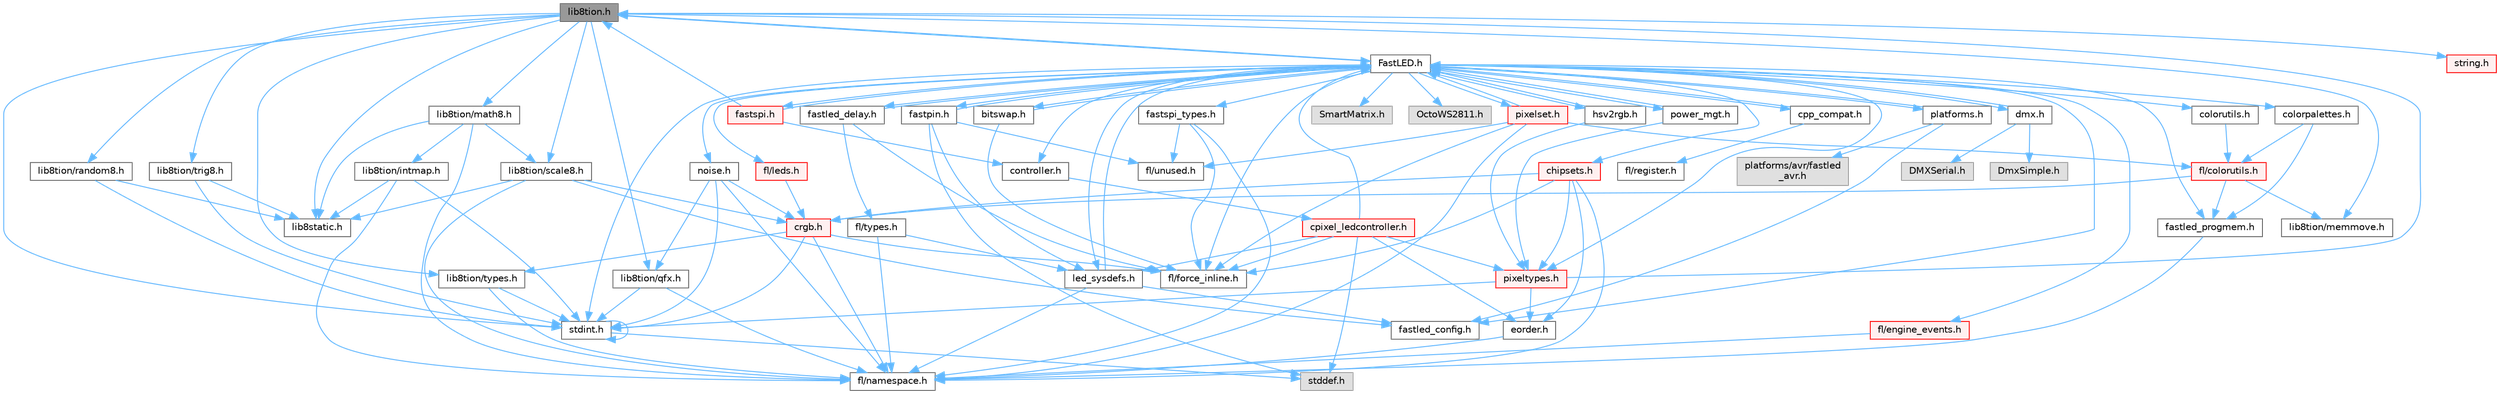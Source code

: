 digraph "lib8tion.h"
{
 // INTERACTIVE_SVG=YES
 // LATEX_PDF_SIZE
  bgcolor="transparent";
  edge [fontname=Helvetica,fontsize=10,labelfontname=Helvetica,labelfontsize=10];
  node [fontname=Helvetica,fontsize=10,shape=box,height=0.2,width=0.4];
  Node1 [id="Node000001",label="lib8tion.h",height=0.2,width=0.4,color="gray40", fillcolor="grey60", style="filled", fontcolor="black",tooltip="Fast, efficient 8-bit math functions specifically designed for high-performance LED programming."];
  Node1 -> Node2 [id="edge1_Node000001_Node000002",color="steelblue1",style="solid",tooltip=" "];
  Node2 [id="Node000002",label="FastLED.h",height=0.2,width=0.4,color="grey40", fillcolor="white", style="filled",URL="$db/d97/_fast_l_e_d_8h.html",tooltip="central include file for FastLED, defines the CFastLED class/object"];
  Node2 -> Node3 [id="edge2_Node000002_Node000003",color="steelblue1",style="solid",tooltip=" "];
  Node3 [id="Node000003",label="stdint.h",height=0.2,width=0.4,color="grey40", fillcolor="white", style="filled",URL="$df/dd8/stdint_8h.html",tooltip=" "];
  Node3 -> Node4 [id="edge3_Node000003_Node000004",color="steelblue1",style="solid",tooltip=" "];
  Node4 [id="Node000004",label="stddef.h",height=0.2,width=0.4,color="grey60", fillcolor="#E0E0E0", style="filled",tooltip=" "];
  Node3 -> Node3 [id="edge4_Node000003_Node000003",color="steelblue1",style="solid",tooltip=" "];
  Node2 -> Node5 [id="edge5_Node000002_Node000005",color="steelblue1",style="solid",tooltip=" "];
  Node5 [id="Node000005",label="SmartMatrix.h",height=0.2,width=0.4,color="grey60", fillcolor="#E0E0E0", style="filled",tooltip=" "];
  Node2 -> Node6 [id="edge6_Node000002_Node000006",color="steelblue1",style="solid",tooltip=" "];
  Node6 [id="Node000006",label="OctoWS2811.h",height=0.2,width=0.4,color="grey60", fillcolor="#E0E0E0", style="filled",tooltip=" "];
  Node2 -> Node7 [id="edge7_Node000002_Node000007",color="steelblue1",style="solid",tooltip=" "];
  Node7 [id="Node000007",label="fl/force_inline.h",height=0.2,width=0.4,color="grey40", fillcolor="white", style="filled",URL="$d4/d64/force__inline_8h.html",tooltip=" "];
  Node2 -> Node8 [id="edge8_Node000002_Node000008",color="steelblue1",style="solid",tooltip=" "];
  Node8 [id="Node000008",label="cpp_compat.h",height=0.2,width=0.4,color="grey40", fillcolor="white", style="filled",URL="$d9/d13/cpp__compat_8h.html",tooltip="Compatibility functions based on C++ version."];
  Node8 -> Node2 [id="edge9_Node000008_Node000002",color="steelblue1",style="solid",tooltip=" "];
  Node8 -> Node9 [id="edge10_Node000008_Node000009",color="steelblue1",style="solid",tooltip=" "];
  Node9 [id="Node000009",label="fl/register.h",height=0.2,width=0.4,color="grey40", fillcolor="white", style="filled",URL="$df/d80/register_8h.html",tooltip=" "];
  Node2 -> Node10 [id="edge11_Node000002_Node000010",color="steelblue1",style="solid",tooltip=" "];
  Node10 [id="Node000010",label="fastled_config.h",height=0.2,width=0.4,color="grey40", fillcolor="white", style="filled",URL="$d5/d11/fastled__config_8h.html",tooltip="Contains definitions that can be used to configure FastLED at compile time."];
  Node2 -> Node11 [id="edge12_Node000002_Node000011",color="steelblue1",style="solid",tooltip=" "];
  Node11 [id="Node000011",label="led_sysdefs.h",height=0.2,width=0.4,color="grey40", fillcolor="white", style="filled",URL="$d9/d3e/led__sysdefs_8h.html",tooltip="Determines which platform system definitions to include."];
  Node11 -> Node2 [id="edge13_Node000011_Node000002",color="steelblue1",style="solid",tooltip=" "];
  Node11 -> Node10 [id="edge14_Node000011_Node000010",color="steelblue1",style="solid",tooltip=" "];
  Node11 -> Node12 [id="edge15_Node000011_Node000012",color="steelblue1",style="solid",tooltip=" "];
  Node12 [id="Node000012",label="fl/namespace.h",height=0.2,width=0.4,color="grey40", fillcolor="white", style="filled",URL="$df/d2a/namespace_8h.html",tooltip="Implements the FastLED namespace macros."];
  Node2 -> Node13 [id="edge16_Node000002_Node000013",color="steelblue1",style="solid",tooltip=" "];
  Node13 [id="Node000013",label="fastled_delay.h",height=0.2,width=0.4,color="grey40", fillcolor="white", style="filled",URL="$d0/da8/fastled__delay_8h.html",tooltip="Utility functions and classes for managing delay cycles."];
  Node13 -> Node2 [id="edge17_Node000013_Node000002",color="steelblue1",style="solid",tooltip=" "];
  Node13 -> Node14 [id="edge18_Node000013_Node000014",color="steelblue1",style="solid",tooltip=" "];
  Node14 [id="Node000014",label="fl/types.h",height=0.2,width=0.4,color="grey40", fillcolor="white", style="filled",URL="$d7/da1/fl_2types_8h.html",tooltip=" "];
  Node14 -> Node12 [id="edge19_Node000014_Node000012",color="steelblue1",style="solid",tooltip=" "];
  Node14 -> Node11 [id="edge20_Node000014_Node000011",color="steelblue1",style="solid",tooltip=" "];
  Node13 -> Node7 [id="edge21_Node000013_Node000007",color="steelblue1",style="solid",tooltip=" "];
  Node2 -> Node15 [id="edge22_Node000002_Node000015",color="steelblue1",style="solid",tooltip=" "];
  Node15 [id="Node000015",label="bitswap.h",height=0.2,width=0.4,color="grey40", fillcolor="white", style="filled",URL="$de/ded/bitswap_8h.html",tooltip="Functions for doing a rotation of bits/bytes used by parallel output."];
  Node15 -> Node2 [id="edge23_Node000015_Node000002",color="steelblue1",style="solid",tooltip=" "];
  Node15 -> Node7 [id="edge24_Node000015_Node000007",color="steelblue1",style="solid",tooltip=" "];
  Node2 -> Node16 [id="edge25_Node000002_Node000016",color="steelblue1",style="solid",tooltip=" "];
  Node16 [id="Node000016",label="controller.h",height=0.2,width=0.4,color="grey40", fillcolor="white", style="filled",URL="$d2/dd9/controller_8h.html",tooltip="deprecated: base definitions used by led controllers for writing out led data"];
  Node16 -> Node17 [id="edge26_Node000016_Node000017",color="steelblue1",style="solid",tooltip=" "];
  Node17 [id="Node000017",label="cpixel_ledcontroller.h",height=0.2,width=0.4,color="red", fillcolor="#FFF0F0", style="filled",URL="$d9/d57/cpixel__ledcontroller_8h.html",tooltip="defines the templated version of the CLEDController class"];
  Node17 -> Node4 [id="edge27_Node000017_Node000004",color="steelblue1",style="solid",tooltip=" "];
  Node17 -> Node2 [id="edge28_Node000017_Node000002",color="steelblue1",style="solid",tooltip=" "];
  Node17 -> Node11 [id="edge29_Node000017_Node000011",color="steelblue1",style="solid",tooltip=" "];
  Node17 -> Node18 [id="edge30_Node000017_Node000018",color="steelblue1",style="solid",tooltip=" "];
  Node18 [id="Node000018",label="pixeltypes.h",height=0.2,width=0.4,color="red", fillcolor="#FFF0F0", style="filled",URL="$d2/dba/pixeltypes_8h.html",tooltip="Includes defintions for RGB and HSV pixels."];
  Node18 -> Node3 [id="edge31_Node000018_Node000003",color="steelblue1",style="solid",tooltip=" "];
  Node18 -> Node1 [id="edge32_Node000018_Node000001",color="steelblue1",style="solid",tooltip=" "];
  Node18 -> Node20 [id="edge33_Node000018_Node000020",color="steelblue1",style="solid",tooltip=" "];
  Node20 [id="Node000020",label="eorder.h",height=0.2,width=0.4,color="grey40", fillcolor="white", style="filled",URL="$db/d07/eorder_8h.html",tooltip="Defines color channel ordering enumerations."];
  Node20 -> Node12 [id="edge34_Node000020_Node000012",color="steelblue1",style="solid",tooltip=" "];
  Node17 -> Node20 [id="edge35_Node000017_Node000020",color="steelblue1",style="solid",tooltip=" "];
  Node17 -> Node7 [id="edge36_Node000017_Node000007",color="steelblue1",style="solid",tooltip=" "];
  Node2 -> Node62 [id="edge37_Node000002_Node000062",color="steelblue1",style="solid",tooltip=" "];
  Node62 [id="Node000062",label="fastpin.h",height=0.2,width=0.4,color="grey40", fillcolor="white", style="filled",URL="$db/d65/fastpin_8h.html",tooltip="Class base definitions for defining fast pin access."];
  Node62 -> Node2 [id="edge38_Node000062_Node000002",color="steelblue1",style="solid",tooltip=" "];
  Node62 -> Node11 [id="edge39_Node000062_Node000011",color="steelblue1",style="solid",tooltip=" "];
  Node62 -> Node4 [id="edge40_Node000062_Node000004",color="steelblue1",style="solid",tooltip=" "];
  Node62 -> Node49 [id="edge41_Node000062_Node000049",color="steelblue1",style="solid",tooltip=" "];
  Node49 [id="Node000049",label="fl/unused.h",height=0.2,width=0.4,color="grey40", fillcolor="white", style="filled",URL="$d8/d4b/unused_8h.html",tooltip=" "];
  Node2 -> Node63 [id="edge42_Node000002_Node000063",color="steelblue1",style="solid",tooltip=" "];
  Node63 [id="Node000063",label="fastspi_types.h",height=0.2,width=0.4,color="grey40", fillcolor="white", style="filled",URL="$d2/ddb/fastspi__types_8h.html",tooltip="Data types and constants used by SPI interfaces."];
  Node63 -> Node7 [id="edge43_Node000063_Node000007",color="steelblue1",style="solid",tooltip=" "];
  Node63 -> Node12 [id="edge44_Node000063_Node000012",color="steelblue1",style="solid",tooltip=" "];
  Node63 -> Node49 [id="edge45_Node000063_Node000049",color="steelblue1",style="solid",tooltip=" "];
  Node2 -> Node64 [id="edge46_Node000002_Node000064",color="steelblue1",style="solid",tooltip=" "];
  Node64 [id="Node000064",label="dmx.h",height=0.2,width=0.4,color="grey40", fillcolor="white", style="filled",URL="$d3/de1/dmx_8h.html",tooltip="Defines the DMX512-based LED controllers."];
  Node64 -> Node2 [id="edge47_Node000064_Node000002",color="steelblue1",style="solid",tooltip=" "];
  Node64 -> Node65 [id="edge48_Node000064_Node000065",color="steelblue1",style="solid",tooltip=" "];
  Node65 [id="Node000065",label="DmxSimple.h",height=0.2,width=0.4,color="grey60", fillcolor="#E0E0E0", style="filled",tooltip=" "];
  Node64 -> Node66 [id="edge49_Node000064_Node000066",color="steelblue1",style="solid",tooltip=" "];
  Node66 [id="Node000066",label="DMXSerial.h",height=0.2,width=0.4,color="grey60", fillcolor="#E0E0E0", style="filled",tooltip=" "];
  Node2 -> Node67 [id="edge50_Node000002_Node000067",color="steelblue1",style="solid",tooltip=" "];
  Node67 [id="Node000067",label="platforms.h",height=0.2,width=0.4,color="grey40", fillcolor="white", style="filled",URL="$da/dc9/platforms_8h.html",tooltip="Determines which platforms headers to include."];
  Node67 -> Node2 [id="edge51_Node000067_Node000002",color="steelblue1",style="solid",tooltip=" "];
  Node67 -> Node10 [id="edge52_Node000067_Node000010",color="steelblue1",style="solid",tooltip=" "];
  Node67 -> Node68 [id="edge53_Node000067_Node000068",color="steelblue1",style="solid",tooltip=" "];
  Node68 [id="Node000068",label="platforms/avr/fastled\l_avr.h",height=0.2,width=0.4,color="grey60", fillcolor="#E0E0E0", style="filled",tooltip=" "];
  Node2 -> Node69 [id="edge54_Node000002_Node000069",color="steelblue1",style="solid",tooltip=" "];
  Node69 [id="Node000069",label="fastled_progmem.h",height=0.2,width=0.4,color="grey40", fillcolor="white", style="filled",URL="$df/dab/fastled__progmem_8h.html",tooltip="Wrapper definitions to allow seamless use of PROGMEM in environments that have it."];
  Node69 -> Node12 [id="edge55_Node000069_Node000012",color="steelblue1",style="solid",tooltip=" "];
  Node2 -> Node1 [id="edge56_Node000002_Node000001",color="steelblue1",style="solid",tooltip=" "];
  Node2 -> Node18 [id="edge57_Node000002_Node000018",color="steelblue1",style="solid",tooltip=" "];
  Node2 -> Node70 [id="edge58_Node000002_Node000070",color="steelblue1",style="solid",tooltip=" "];
  Node70 [id="Node000070",label="hsv2rgb.h",height=0.2,width=0.4,color="grey40", fillcolor="white", style="filled",URL="$de/d9a/hsv2rgb_8h.html",tooltip="Functions to convert from the HSV colorspace to the RGB colorspace."];
  Node70 -> Node2 [id="edge59_Node000070_Node000002",color="steelblue1",style="solid",tooltip=" "];
  Node70 -> Node18 [id="edge60_Node000070_Node000018",color="steelblue1",style="solid",tooltip=" "];
  Node2 -> Node71 [id="edge61_Node000002_Node000071",color="steelblue1",style="solid",tooltip=" "];
  Node71 [id="Node000071",label="colorutils.h",height=0.2,width=0.4,color="grey40", fillcolor="white", style="filled",URL="$d1/dfb/colorutils_8h.html",tooltip=" "];
  Node71 -> Node72 [id="edge62_Node000071_Node000072",color="steelblue1",style="solid",tooltip=" "];
  Node72 [id="Node000072",label="fl/colorutils.h",height=0.2,width=0.4,color="red", fillcolor="#FFF0F0", style="filled",URL="$d7/df9/fl_2colorutils_8h.html",tooltip="Utility functions for color fill, palettes, blending, and more."];
  Node72 -> Node23 [id="edge63_Node000072_Node000023",color="steelblue1",style="solid",tooltip=" "];
  Node23 [id="Node000023",label="crgb.h",height=0.2,width=0.4,color="red", fillcolor="#FFF0F0", style="filled",URL="$db/dd1/crgb_8h.html",tooltip="Defines the red, green, and blue (RGB) pixel struct."];
  Node23 -> Node3 [id="edge64_Node000023_Node000003",color="steelblue1",style="solid",tooltip=" "];
  Node23 -> Node12 [id="edge65_Node000023_Node000012",color="steelblue1",style="solid",tooltip=" "];
  Node23 -> Node24 [id="edge66_Node000023_Node000024",color="steelblue1",style="solid",tooltip=" "];
  Node24 [id="Node000024",label="lib8tion/types.h",height=0.2,width=0.4,color="grey40", fillcolor="white", style="filled",URL="$d9/ddf/lib8tion_2types_8h.html",tooltip="Defines fractional types used for lib8tion functions."];
  Node24 -> Node3 [id="edge67_Node000024_Node000003",color="steelblue1",style="solid",tooltip=" "];
  Node24 -> Node12 [id="edge68_Node000024_Node000012",color="steelblue1",style="solid",tooltip=" "];
  Node23 -> Node7 [id="edge69_Node000023_Node000007",color="steelblue1",style="solid",tooltip=" "];
  Node72 -> Node69 [id="edge70_Node000072_Node000069",color="steelblue1",style="solid",tooltip=" "];
  Node72 -> Node77 [id="edge71_Node000072_Node000077",color="steelblue1",style="solid",tooltip=" "];
  Node77 [id="Node000077",label="lib8tion/memmove.h",height=0.2,width=0.4,color="grey40", fillcolor="white", style="filled",URL="$d9/d72/memmove_8h.html",tooltip=" "];
  Node2 -> Node78 [id="edge72_Node000002_Node000078",color="steelblue1",style="solid",tooltip=" "];
  Node78 [id="Node000078",label="pixelset.h",height=0.2,width=0.4,color="red", fillcolor="#FFF0F0", style="filled",URL="$d4/d46/pixelset_8h.html",tooltip="Declares classes for managing logical groups of LEDs."];
  Node78 -> Node7 [id="edge73_Node000078_Node000007",color="steelblue1",style="solid",tooltip=" "];
  Node78 -> Node12 [id="edge74_Node000078_Node000012",color="steelblue1",style="solid",tooltip=" "];
  Node78 -> Node49 [id="edge75_Node000078_Node000049",color="steelblue1",style="solid",tooltip=" "];
  Node78 -> Node72 [id="edge76_Node000078_Node000072",color="steelblue1",style="solid",tooltip=" "];
  Node78 -> Node2 [id="edge77_Node000078_Node000002",color="steelblue1",style="solid",tooltip=" "];
  Node2 -> Node80 [id="edge78_Node000002_Node000080",color="steelblue1",style="solid",tooltip=" "];
  Node80 [id="Node000080",label="colorpalettes.h",height=0.2,width=0.4,color="grey40", fillcolor="white", style="filled",URL="$dc/dcc/colorpalettes_8h.html",tooltip="Declarations for the predefined color palettes supplied by FastLED."];
  Node80 -> Node72 [id="edge79_Node000080_Node000072",color="steelblue1",style="solid",tooltip=" "];
  Node80 -> Node69 [id="edge80_Node000080_Node000069",color="steelblue1",style="solid",tooltip=" "];
  Node2 -> Node81 [id="edge81_Node000002_Node000081",color="steelblue1",style="solid",tooltip=" "];
  Node81 [id="Node000081",label="noise.h",height=0.2,width=0.4,color="grey40", fillcolor="white", style="filled",URL="$d1/d31/noise_8h.html",tooltip="Functions to generate and fill arrays with noise."];
  Node81 -> Node3 [id="edge82_Node000081_Node000003",color="steelblue1",style="solid",tooltip=" "];
  Node81 -> Node23 [id="edge83_Node000081_Node000023",color="steelblue1",style="solid",tooltip=" "];
  Node81 -> Node12 [id="edge84_Node000081_Node000012",color="steelblue1",style="solid",tooltip=" "];
  Node81 -> Node82 [id="edge85_Node000081_Node000082",color="steelblue1",style="solid",tooltip=" "];
  Node82 [id="Node000082",label="lib8tion/qfx.h",height=0.2,width=0.4,color="grey40", fillcolor="white", style="filled",URL="$d2/d19/qfx_8h.html",tooltip=" "];
  Node82 -> Node3 [id="edge86_Node000082_Node000003",color="steelblue1",style="solid",tooltip=" "];
  Node82 -> Node12 [id="edge87_Node000082_Node000012",color="steelblue1",style="solid",tooltip=" "];
  Node2 -> Node83 [id="edge88_Node000002_Node000083",color="steelblue1",style="solid",tooltip=" "];
  Node83 [id="Node000083",label="power_mgt.h",height=0.2,width=0.4,color="grey40", fillcolor="white", style="filled",URL="$dc/d5b/power__mgt_8h.html",tooltip="Functions to limit the power used by FastLED."];
  Node83 -> Node2 [id="edge89_Node000083_Node000002",color="steelblue1",style="solid",tooltip=" "];
  Node83 -> Node18 [id="edge90_Node000083_Node000018",color="steelblue1",style="solid",tooltip=" "];
  Node2 -> Node84 [id="edge91_Node000002_Node000084",color="steelblue1",style="solid",tooltip=" "];
  Node84 [id="Node000084",label="fastspi.h",height=0.2,width=0.4,color="red", fillcolor="#FFF0F0", style="filled",URL="$d6/ddc/fastspi_8h.html",tooltip="Serial peripheral interface (SPI) definitions per platform."];
  Node84 -> Node2 [id="edge92_Node000084_Node000002",color="steelblue1",style="solid",tooltip=" "];
  Node84 -> Node16 [id="edge93_Node000084_Node000016",color="steelblue1",style="solid",tooltip=" "];
  Node84 -> Node1 [id="edge94_Node000084_Node000001",color="steelblue1",style="solid",tooltip=" "];
  Node2 -> Node86 [id="edge95_Node000002_Node000086",color="steelblue1",style="solid",tooltip=" "];
  Node86 [id="Node000086",label="chipsets.h",height=0.2,width=0.4,color="red", fillcolor="#FFF0F0", style="filled",URL="$db/d66/chipsets_8h.html",tooltip="Contains the bulk of the definitions for the various LED chipsets supported."];
  Node86 -> Node18 [id="edge96_Node000086_Node000018",color="steelblue1",style="solid",tooltip=" "];
  Node86 -> Node7 [id="edge97_Node000086_Node000007",color="steelblue1",style="solid",tooltip=" "];
  Node86 -> Node23 [id="edge98_Node000086_Node000023",color="steelblue1",style="solid",tooltip=" "];
  Node86 -> Node20 [id="edge99_Node000086_Node000020",color="steelblue1",style="solid",tooltip=" "];
  Node86 -> Node12 [id="edge100_Node000086_Node000012",color="steelblue1",style="solid",tooltip=" "];
  Node2 -> Node50 [id="edge101_Node000002_Node000050",color="steelblue1",style="solid",tooltip=" "];
  Node50 [id="Node000050",label="fl/engine_events.h",height=0.2,width=0.4,color="red", fillcolor="#FFF0F0", style="filled",URL="$db/dc0/engine__events_8h.html",tooltip=" "];
  Node50 -> Node12 [id="edge102_Node000050_Node000012",color="steelblue1",style="solid",tooltip=" "];
  Node2 -> Node87 [id="edge103_Node000002_Node000087",color="steelblue1",style="solid",tooltip=" "];
  Node87 [id="Node000087",label="fl/leds.h",height=0.2,width=0.4,color="red", fillcolor="#FFF0F0", style="filled",URL="$da/d78/leds_8h.html",tooltip=" "];
  Node87 -> Node23 [id="edge104_Node000087_Node000023",color="steelblue1",style="solid",tooltip=" "];
  Node1 -> Node24 [id="edge105_Node000001_Node000024",color="steelblue1",style="solid",tooltip=" "];
  Node1 -> Node3 [id="edge106_Node000001_Node000003",color="steelblue1",style="solid",tooltip=" "];
  Node1 -> Node42 [id="edge107_Node000001_Node000042",color="steelblue1",style="solid",tooltip=" "];
  Node42 [id="Node000042",label="lib8static.h",height=0.2,width=0.4,color="grey40", fillcolor="white", style="filled",URL="$d4/d7a/lib8static_8h.html",tooltip="Defines static inlining macros for lib8tion functions."];
  Node1 -> Node82 [id="edge108_Node000001_Node000082",color="steelblue1",style="solid",tooltip=" "];
  Node1 -> Node77 [id="edge109_Node000001_Node000077",color="steelblue1",style="solid",tooltip=" "];
  Node1 -> Node28 [id="edge110_Node000001_Node000028",color="steelblue1",style="solid",tooltip=" "];
  Node28 [id="Node000028",label="string.h",height=0.2,width=0.4,color="red", fillcolor="#FFF0F0", style="filled",URL="$da/d66/string_8h.html",tooltip=" "];
  Node1 -> Node88 [id="edge111_Node000001_Node000088",color="steelblue1",style="solid",tooltip=" "];
  Node88 [id="Node000088",label="lib8tion/math8.h",height=0.2,width=0.4,color="grey40", fillcolor="white", style="filled",URL="$d5/dd1/math8_8h.html",tooltip="Fast, efficient 8-bit math functions specifically designed for high-performance LED programming."];
  Node88 -> Node45 [id="edge112_Node000088_Node000045",color="steelblue1",style="solid",tooltip=" "];
  Node45 [id="Node000045",label="lib8tion/scale8.h",height=0.2,width=0.4,color="grey40", fillcolor="white", style="filled",URL="$db/d91/scale8_8h.html",tooltip="Fast, efficient 8-bit scaling functions specifically designed for high-performance LED programming."];
  Node45 -> Node42 [id="edge113_Node000045_Node000042",color="steelblue1",style="solid",tooltip=" "];
  Node45 -> Node23 [id="edge114_Node000045_Node000023",color="steelblue1",style="solid",tooltip=" "];
  Node45 -> Node12 [id="edge115_Node000045_Node000012",color="steelblue1",style="solid",tooltip=" "];
  Node45 -> Node10 [id="edge116_Node000045_Node000010",color="steelblue1",style="solid",tooltip=" "];
  Node88 -> Node42 [id="edge117_Node000088_Node000042",color="steelblue1",style="solid",tooltip=" "];
  Node88 -> Node41 [id="edge118_Node000088_Node000041",color="steelblue1",style="solid",tooltip=" "];
  Node41 [id="Node000041",label="lib8tion/intmap.h",height=0.2,width=0.4,color="grey40", fillcolor="white", style="filled",URL="$d8/d54/intmap_8h.html",tooltip="Defines integer mapping functions."];
  Node41 -> Node12 [id="edge119_Node000041_Node000012",color="steelblue1",style="solid",tooltip=" "];
  Node41 -> Node42 [id="edge120_Node000041_Node000042",color="steelblue1",style="solid",tooltip=" "];
  Node41 -> Node3 [id="edge121_Node000041_Node000003",color="steelblue1",style="solid",tooltip=" "];
  Node88 -> Node12 [id="edge122_Node000088_Node000012",color="steelblue1",style="solid",tooltip=" "];
  Node1 -> Node45 [id="edge123_Node000001_Node000045",color="steelblue1",style="solid",tooltip=" "];
  Node1 -> Node89 [id="edge124_Node000001_Node000089",color="steelblue1",style="solid",tooltip=" "];
  Node89 [id="Node000089",label="lib8tion/random8.h",height=0.2,width=0.4,color="grey40", fillcolor="white", style="filled",URL="$d9/dfa/random8_8h.html",tooltip="Fast, efficient random number generators specifically designed for high-performance LED programming."];
  Node89 -> Node3 [id="edge125_Node000089_Node000003",color="steelblue1",style="solid",tooltip=" "];
  Node89 -> Node42 [id="edge126_Node000089_Node000042",color="steelblue1",style="solid",tooltip=" "];
  Node1 -> Node90 [id="edge127_Node000001_Node000090",color="steelblue1",style="solid",tooltip=" "];
  Node90 [id="Node000090",label="lib8tion/trig8.h",height=0.2,width=0.4,color="grey40", fillcolor="white", style="filled",URL="$d3/db9/trig8_8h.html",tooltip="Fast, efficient 8-bit trigonometry functions specifically designed for high-performance LED programmi..."];
  Node90 -> Node3 [id="edge128_Node000090_Node000003",color="steelblue1",style="solid",tooltip=" "];
  Node90 -> Node42 [id="edge129_Node000090_Node000042",color="steelblue1",style="solid",tooltip=" "];
}
